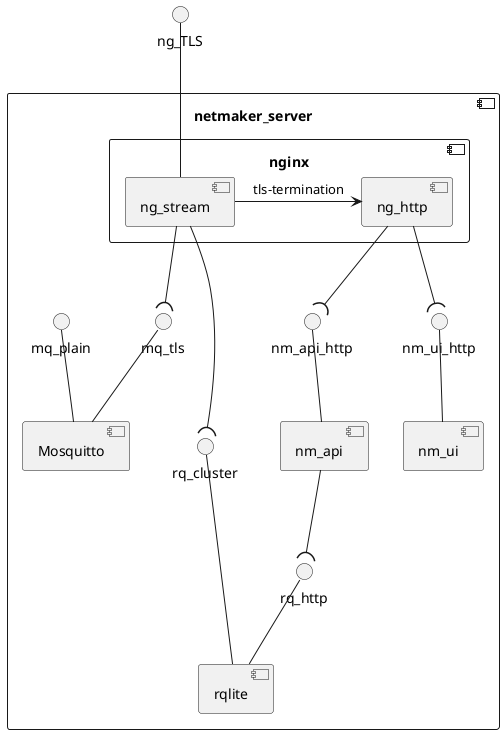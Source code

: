 @startuml

component netmaker_server {
  component nginx {
    component ng_stream
    component ng_http

    ng_stream -right-> ng_http : tls-termination
  }

  component Mosquitto
  Mosquitto -up- mq_plain
  Mosquitto -up- mq_tls

  ng_stream -down-( mq_tls

  component rqlite
  rqlite -up- rq_http
  rqlite -up- rq_cluster
  ng_stream --down-( rq_cluster

  component nm_ui
  nm_ui -up- nm_ui_http
  ng_http -down-( nm_ui_http

  component nm_api
  nm_api -up- nm_api_http
  ng_http -down-( nm_api_http
  nm_api --( rq_http
}
ng_TLS -down- ng_stream

@enduml
